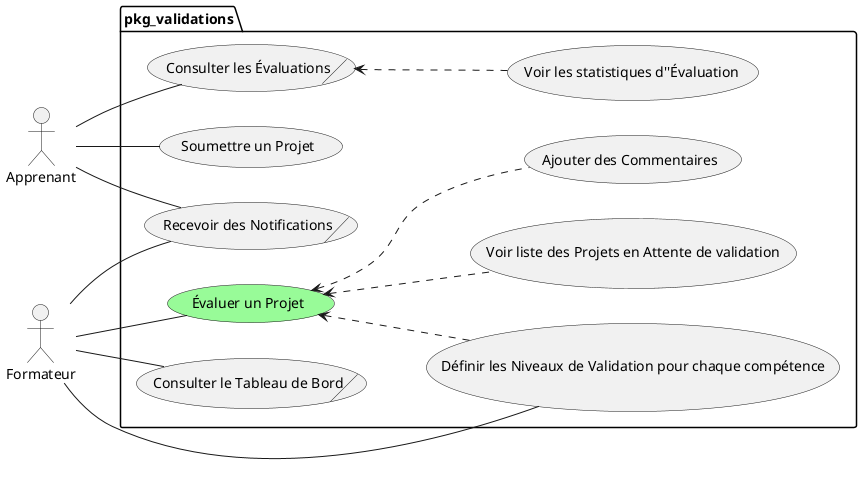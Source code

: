@startuml uses_cases_pkg_validations

left to right direction
actor Formateur
actor Apprenant


package pkg_validations {
 (Évaluer un Projet)  #palegreen
  Formateur -- (Évaluer un Projet)
  Formateur -- (Définir les Niveaux de Validation pour chaque compétence)
  Formateur -- (Consulter le Tableau de Bord)/
  Formateur -- (Recevoir des Notifications)/

  Apprenant -- (Soumettre un Projet)
  Apprenant -- (Consulter les Évaluations)/
  Apprenant -- (Recevoir des Notifications)/

  (Évaluer un Projet) <.. (Définir les Niveaux de Validation pour chaque compétence)
  (Évaluer un Projet) <.. (Ajouter des Commentaires)
  (Consulter les Évaluations) <.. (Voir les statistiques d''Évaluation)
  (Évaluer un Projet)<.. (Voir liste des Projets en Attente de validation)

}  

@enduml